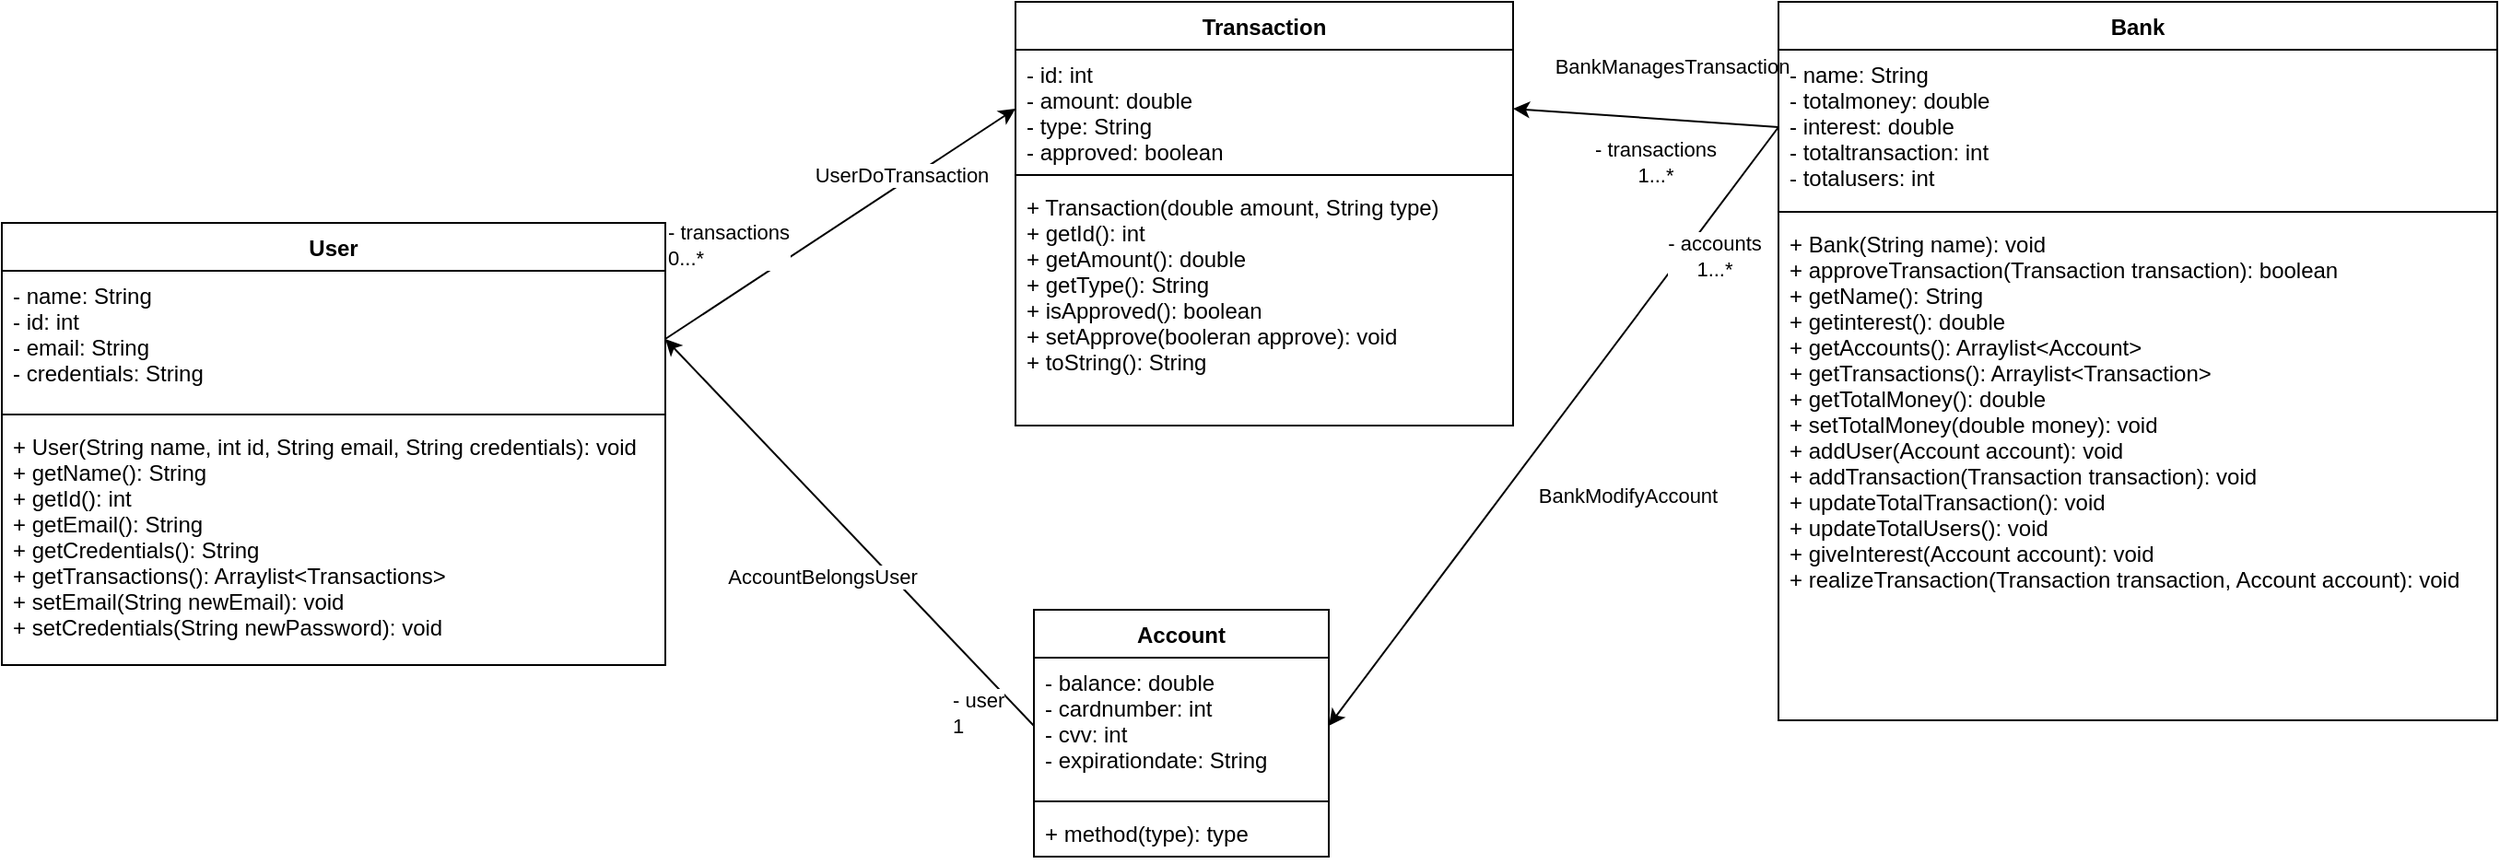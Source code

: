 <mxfile>
    <diagram id="CYzyknSZmxrdaiHbUeU2" name="Página-1">
        <mxGraphModel dx="1679" dy="1028" grid="1" gridSize="10" guides="1" tooltips="1" connect="1" arrows="1" fold="1" page="1" pageScale="1" pageWidth="827" pageHeight="1169" math="0" shadow="0">
            <root>
                <mxCell id="0"/>
                <mxCell id="1" parent="0"/>
                <mxCell id="2" value="User" style="swimlane;fontStyle=1;align=center;verticalAlign=top;childLayout=stackLayout;horizontal=1;startSize=26;horizontalStack=0;resizeParent=1;resizeParentMax=0;resizeLast=0;collapsible=1;marginBottom=0;" vertex="1" parent="1">
                    <mxGeometry x="-550" y="120" width="360" height="240" as="geometry"/>
                </mxCell>
                <mxCell id="3" value="- name: String&#10;- id: int&#10;- email: String&#10;- credentials: String" style="text;strokeColor=none;fillColor=none;align=left;verticalAlign=top;spacingLeft=4;spacingRight=4;overflow=hidden;rotatable=0;points=[[0,0.5],[1,0.5]];portConstraint=eastwest;" vertex="1" parent="2">
                    <mxGeometry y="26" width="360" height="74" as="geometry"/>
                </mxCell>
                <mxCell id="4" value="" style="line;strokeWidth=1;fillColor=none;align=left;verticalAlign=middle;spacingTop=-1;spacingLeft=3;spacingRight=3;rotatable=0;labelPosition=right;points=[];portConstraint=eastwest;strokeColor=inherit;" vertex="1" parent="2">
                    <mxGeometry y="100" width="360" height="8" as="geometry"/>
                </mxCell>
                <mxCell id="5" value="+ User(String name, int id, String email, String credentials): void&#10;+ getName(): String&#10;+ getId(): int&#10;+ getEmail(): String&#10;+ getCredentials(): String&#10;+ getTransactions(): Arraylist&lt;Transactions&gt;&#10;+ setEmail(String newEmail): void&#10;+ setCredentials(String newPassword): void&#10;" style="text;strokeColor=none;fillColor=none;align=left;verticalAlign=top;spacingLeft=4;spacingRight=4;overflow=hidden;rotatable=0;points=[[0,0.5],[1,0.5]];portConstraint=eastwest;" vertex="1" parent="2">
                    <mxGeometry y="108" width="360" height="132" as="geometry"/>
                </mxCell>
                <mxCell id="6" value="Account" style="swimlane;fontStyle=1;align=center;verticalAlign=top;childLayout=stackLayout;horizontal=1;startSize=26;horizontalStack=0;resizeParent=1;resizeParentMax=0;resizeLast=0;collapsible=1;marginBottom=0;" vertex="1" parent="1">
                    <mxGeometry x="10" y="330" width="160" height="134" as="geometry"/>
                </mxCell>
                <mxCell id="7" value="- balance: double&#10;- cardnumber: int&#10;- cvv: int&#10;- expirationdate: String" style="text;strokeColor=none;fillColor=none;align=left;verticalAlign=top;spacingLeft=4;spacingRight=4;overflow=hidden;rotatable=0;points=[[0,0.5],[1,0.5]];portConstraint=eastwest;" vertex="1" parent="6">
                    <mxGeometry y="26" width="160" height="74" as="geometry"/>
                </mxCell>
                <mxCell id="8" value="" style="line;strokeWidth=1;fillColor=none;align=left;verticalAlign=middle;spacingTop=-1;spacingLeft=3;spacingRight=3;rotatable=0;labelPosition=right;points=[];portConstraint=eastwest;strokeColor=inherit;" vertex="1" parent="6">
                    <mxGeometry y="100" width="160" height="8" as="geometry"/>
                </mxCell>
                <mxCell id="9" value="+ method(type): type" style="text;strokeColor=none;fillColor=none;align=left;verticalAlign=top;spacingLeft=4;spacingRight=4;overflow=hidden;rotatable=0;points=[[0,0.5],[1,0.5]];portConstraint=eastwest;" vertex="1" parent="6">
                    <mxGeometry y="108" width="160" height="26" as="geometry"/>
                </mxCell>
                <mxCell id="35" style="edgeStyle=none;html=1;entryX=1;entryY=0.5;entryDx=0;entryDy=0;exitX=0;exitY=0.5;exitDx=0;exitDy=0;" edge="1" parent="1" source="11" target="21">
                    <mxGeometry relative="1" as="geometry"/>
                </mxCell>
                <mxCell id="36" value="BankManagesTransaction" style="edgeLabel;html=1;align=center;verticalAlign=middle;resizable=0;points=[];" vertex="1" connectable="0" parent="35">
                    <mxGeometry x="0.101" relative="1" as="geometry">
                        <mxPoint x="21" y="-28" as="offset"/>
                    </mxGeometry>
                </mxCell>
                <mxCell id="38" value="- transactions&lt;br&gt;1...*" style="edgeLabel;html=1;align=center;verticalAlign=middle;resizable=0;points=[];" vertex="1" connectable="0" parent="35">
                    <mxGeometry x="-0.849" y="-5" relative="1" as="geometry">
                        <mxPoint x="-57" y="25" as="offset"/>
                    </mxGeometry>
                </mxCell>
                <mxCell id="40" style="edgeStyle=none;html=1;entryX=1;entryY=0.5;entryDx=0;entryDy=0;exitX=0;exitY=0.5;exitDx=0;exitDy=0;" edge="1" parent="1" source="11" target="7">
                    <mxGeometry relative="1" as="geometry">
                        <mxPoint x="470" y="220" as="sourcePoint"/>
                        <mxPoint x="573" y="403" as="targetPoint"/>
                    </mxGeometry>
                </mxCell>
                <mxCell id="41" value="BankModifyAccount" style="edgeLabel;html=1;align=center;verticalAlign=middle;resizable=0;points=[];" vertex="1" connectable="0" parent="40">
                    <mxGeometry x="0.231" relative="1" as="geometry">
                        <mxPoint x="68" as="offset"/>
                    </mxGeometry>
                </mxCell>
                <mxCell id="46" value="- accounts&lt;br&gt;1...*" style="edgeLabel;html=1;align=center;verticalAlign=middle;resizable=0;points=[];" vertex="1" connectable="0" parent="40">
                    <mxGeometry x="-0.814" y="-2" relative="1" as="geometry">
                        <mxPoint x="-11" y="41" as="offset"/>
                    </mxGeometry>
                </mxCell>
                <mxCell id="10" value="Bank" style="swimlane;fontStyle=1;align=center;verticalAlign=top;childLayout=stackLayout;horizontal=1;startSize=26;horizontalStack=0;resizeParent=1;resizeParentMax=0;resizeLast=0;collapsible=1;marginBottom=0;" vertex="1" parent="1">
                    <mxGeometry x="414" width="390" height="390" as="geometry"/>
                </mxCell>
                <mxCell id="11" value="- name: String&#10;- totalmoney: double&#10;- interest: double&#10;- totaltransaction: int&#10;- totalusers: int" style="text;strokeColor=none;fillColor=none;align=left;verticalAlign=top;spacingLeft=4;spacingRight=4;overflow=hidden;rotatable=0;points=[[0,0.5],[1,0.5]];portConstraint=eastwest;" vertex="1" parent="10">
                    <mxGeometry y="26" width="390" height="84" as="geometry"/>
                </mxCell>
                <mxCell id="12" value="" style="line;strokeWidth=1;fillColor=none;align=left;verticalAlign=middle;spacingTop=-1;spacingLeft=3;spacingRight=3;rotatable=0;labelPosition=right;points=[];portConstraint=eastwest;strokeColor=inherit;" vertex="1" parent="10">
                    <mxGeometry y="110" width="390" height="8" as="geometry"/>
                </mxCell>
                <mxCell id="13" value="+ Bank(String name): void&#10;+ approveTransaction(Transaction transaction): boolean&#10;+ getName(): String&#10;+ getinterest(): double&#10;+ getAccounts(): Arraylist&lt;Account&gt;&#10;+ getTransactions(): Arraylist&lt;Transaction&gt;&#10;+ getTotalMoney(): double&#10;+ setTotalMoney(double money): void&#10;+ addUser(Account account): void&#10;+ addTransaction(Transaction transaction): void&#10;+ updateTotalTransaction(): void&#10;+ updateTotalUsers(): void&#10;+ giveInterest(Account account): void&#10;+ realizeTransaction(Transaction transaction, Account account): void" style="text;strokeColor=none;fillColor=none;align=left;verticalAlign=top;spacingLeft=4;spacingRight=4;overflow=hidden;rotatable=0;points=[[0,0.5],[1,0.5]];portConstraint=eastwest;" vertex="1" parent="10">
                    <mxGeometry y="118" width="390" height="272" as="geometry"/>
                </mxCell>
                <mxCell id="20" value="Transaction" style="swimlane;fontStyle=1;align=center;verticalAlign=top;childLayout=stackLayout;horizontal=1;startSize=26;horizontalStack=0;resizeParent=1;resizeParentMax=0;resizeLast=0;collapsible=1;marginBottom=0;" vertex="1" parent="1">
                    <mxGeometry width="270" height="230" as="geometry"/>
                </mxCell>
                <mxCell id="21" value="- id: int&#10;- amount: double&#10;- type: String&#10;- approved: boolean" style="text;strokeColor=none;fillColor=none;align=left;verticalAlign=top;spacingLeft=4;spacingRight=4;overflow=hidden;rotatable=0;points=[[0,0.5],[1,0.5]];portConstraint=eastwest;" vertex="1" parent="20">
                    <mxGeometry y="26" width="270" height="64" as="geometry"/>
                </mxCell>
                <mxCell id="22" value="" style="line;strokeWidth=1;fillColor=none;align=left;verticalAlign=middle;spacingTop=-1;spacingLeft=3;spacingRight=3;rotatable=0;labelPosition=right;points=[];portConstraint=eastwest;strokeColor=inherit;" vertex="1" parent="20">
                    <mxGeometry y="90" width="270" height="8" as="geometry"/>
                </mxCell>
                <mxCell id="23" value="+ Transaction(double amount, String type)&#10;+ getId(): int&#10;+ getAmount(): double&#10;+ getType(): String&#10;+ isApproved(): boolean&#10;+ setApprove(booleran approve): void&#10;+ toString(): String" style="text;strokeColor=none;fillColor=none;align=left;verticalAlign=top;spacingLeft=4;spacingRight=4;overflow=hidden;rotatable=0;points=[[0,0.5],[1,0.5]];portConstraint=eastwest;" vertex="1" parent="20">
                    <mxGeometry y="98" width="270" height="132" as="geometry"/>
                </mxCell>
                <mxCell id="24" style="edgeStyle=none;html=1;entryX=0;entryY=0.5;entryDx=0;entryDy=0;exitX=1;exitY=0.5;exitDx=0;exitDy=0;" edge="1" parent="1" source="3" target="21">
                    <mxGeometry relative="1" as="geometry"/>
                </mxCell>
                <mxCell id="25" value="UserDoTransaction" style="edgeLabel;html=1;align=center;verticalAlign=middle;resizable=0;points=[];" vertex="1" connectable="0" parent="24">
                    <mxGeometry x="-0.155" relative="1" as="geometry">
                        <mxPoint x="48" y="-36" as="offset"/>
                    </mxGeometry>
                </mxCell>
                <mxCell id="26" value="- transactions&lt;br&gt;&lt;div style=&quot;text-align: left;&quot;&gt;0...*&lt;/div&gt;" style="edgeLabel;html=1;align=center;verticalAlign=middle;resizable=0;points=[];" vertex="1" connectable="0" parent="24">
                    <mxGeometry x="-0.715" y="1" relative="1" as="geometry">
                        <mxPoint x="7" y="-33" as="offset"/>
                    </mxGeometry>
                </mxCell>
                <mxCell id="30" style="edgeStyle=none;html=1;entryX=1;entryY=0.5;entryDx=0;entryDy=0;exitX=0;exitY=0.5;exitDx=0;exitDy=0;" edge="1" parent="1" source="7" target="3">
                    <mxGeometry relative="1" as="geometry">
                        <Array as="points"/>
                    </mxGeometry>
                </mxCell>
                <mxCell id="31" value="AccountBelongsUser" style="edgeLabel;html=1;align=center;verticalAlign=middle;resizable=0;points=[];" vertex="1" connectable="0" parent="30">
                    <mxGeometry x="0.002" y="2" relative="1" as="geometry">
                        <mxPoint x="-13" y="23" as="offset"/>
                    </mxGeometry>
                </mxCell>
                <mxCell id="32" value="- user&lt;br&gt;1" style="edgeLabel;html=1;align=left;verticalAlign=middle;resizable=0;points=[];" vertex="1" connectable="0" parent="30">
                    <mxGeometry x="-0.787" y="-1" relative="1" as="geometry">
                        <mxPoint x="-25" y="16" as="offset"/>
                    </mxGeometry>
                </mxCell>
            </root>
        </mxGraphModel>
    </diagram>
</mxfile>